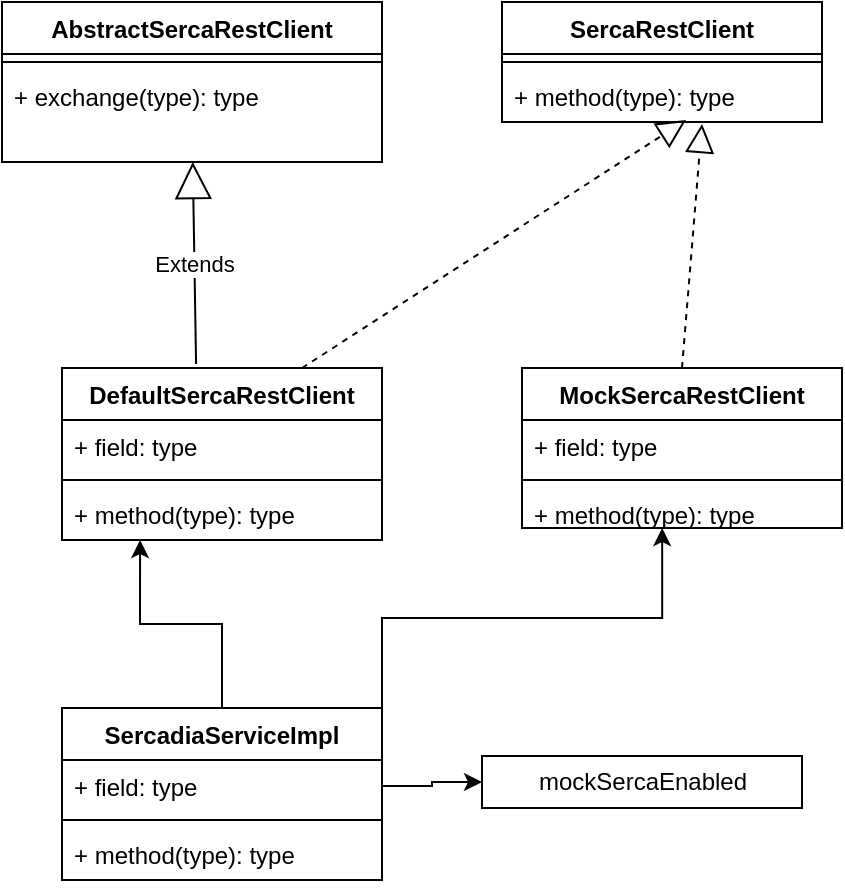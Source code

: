 <mxfile version="13.9.9" type="github">
  <diagram id="C5RBs43oDa-KdzZeNtuy" name="Page-1">
    <mxGraphModel dx="1186" dy="564" grid="1" gridSize="10" guides="1" tooltips="1" connect="1" arrows="1" fold="1" page="1" pageScale="1" pageWidth="827" pageHeight="1169" math="0" shadow="0">
      <root>
        <mxCell id="WIyWlLk6GJQsqaUBKTNV-0" />
        <mxCell id="WIyWlLk6GJQsqaUBKTNV-1" parent="WIyWlLk6GJQsqaUBKTNV-0" />
        <mxCell id="BwVQpNzadCACeYpbOint-18" value="Extends" style="endArrow=block;endSize=16;endFill=0;html=1;exitX=0.419;exitY=-0.023;exitDx=0;exitDy=0;exitPerimeter=0;" parent="WIyWlLk6GJQsqaUBKTNV-1" source="BwVQpNzadCACeYpbOint-13" target="BwVQpNzadCACeYpbOint-11" edge="1">
          <mxGeometry width="160" relative="1" as="geometry">
            <mxPoint x="330" y="320" as="sourcePoint" />
            <mxPoint x="490" y="320" as="targetPoint" />
          </mxGeometry>
        </mxCell>
        <mxCell id="BwVQpNzadCACeYpbOint-20" value="" style="endArrow=block;dashed=1;endFill=0;endSize=12;html=1;entryX=0.575;entryY=0.962;entryDx=0;entryDy=0;entryPerimeter=0;exitX=0.75;exitY=0;exitDx=0;exitDy=0;" parent="WIyWlLk6GJQsqaUBKTNV-1" source="BwVQpNzadCACeYpbOint-13" target="BwVQpNzadCACeYpbOint-7" edge="1">
          <mxGeometry width="160" relative="1" as="geometry">
            <mxPoint x="330" y="320" as="sourcePoint" />
            <mxPoint x="490" y="320" as="targetPoint" />
          </mxGeometry>
        </mxCell>
        <mxCell id="BwVQpNzadCACeYpbOint-25" value="" style="endArrow=block;dashed=1;endFill=0;endSize=12;html=1;exitX=0.5;exitY=0;exitDx=0;exitDy=0;" parent="WIyWlLk6GJQsqaUBKTNV-1" source="BwVQpNzadCACeYpbOint-21" edge="1">
          <mxGeometry width="160" relative="1" as="geometry">
            <mxPoint x="360" y="260" as="sourcePoint" />
            <mxPoint x="550" y="118" as="targetPoint" />
          </mxGeometry>
        </mxCell>
        <mxCell id="BwVQpNzadCACeYpbOint-13" value="DefaultSercaRestClient" style="swimlane;fontStyle=1;align=center;verticalAlign=top;childLayout=stackLayout;horizontal=1;startSize=26;horizontalStack=0;resizeParent=1;resizeParentMax=0;resizeLast=0;collapsible=1;marginBottom=0;" parent="WIyWlLk6GJQsqaUBKTNV-1" vertex="1">
          <mxGeometry x="230" y="240" width="160" height="86" as="geometry" />
        </mxCell>
        <mxCell id="BwVQpNzadCACeYpbOint-14" value="+ field: type" style="text;strokeColor=none;fillColor=none;align=left;verticalAlign=top;spacingLeft=4;spacingRight=4;overflow=hidden;rotatable=0;points=[[0,0.5],[1,0.5]];portConstraint=eastwest;" parent="BwVQpNzadCACeYpbOint-13" vertex="1">
          <mxGeometry y="26" width="160" height="26" as="geometry" />
        </mxCell>
        <mxCell id="BwVQpNzadCACeYpbOint-15" value="" style="line;strokeWidth=1;fillColor=none;align=left;verticalAlign=middle;spacingTop=-1;spacingLeft=3;spacingRight=3;rotatable=0;labelPosition=right;points=[];portConstraint=eastwest;" parent="BwVQpNzadCACeYpbOint-13" vertex="1">
          <mxGeometry y="52" width="160" height="8" as="geometry" />
        </mxCell>
        <mxCell id="BwVQpNzadCACeYpbOint-16" value="+ method(type): type" style="text;strokeColor=none;fillColor=none;align=left;verticalAlign=top;spacingLeft=4;spacingRight=4;overflow=hidden;rotatable=0;points=[[0,0.5],[1,0.5]];portConstraint=eastwest;" parent="BwVQpNzadCACeYpbOint-13" vertex="1">
          <mxGeometry y="60" width="160" height="26" as="geometry" />
        </mxCell>
        <mxCell id="BwVQpNzadCACeYpbOint-36" style="edgeStyle=orthogonalEdgeStyle;rounded=0;orthogonalLoop=1;jettySize=auto;html=1;exitX=1;exitY=0;exitDx=0;exitDy=0;entryX=0.438;entryY=1;entryDx=0;entryDy=0;entryPerimeter=0;" parent="WIyWlLk6GJQsqaUBKTNV-1" source="BwVQpNzadCACeYpbOint-26" target="BwVQpNzadCACeYpbOint-24" edge="1">
          <mxGeometry relative="1" as="geometry" />
        </mxCell>
        <mxCell id="BwVQpNzadCACeYpbOint-37" style="edgeStyle=orthogonalEdgeStyle;rounded=0;orthogonalLoop=1;jettySize=auto;html=1;exitX=0.5;exitY=0;exitDx=0;exitDy=0;entryX=0.244;entryY=1;entryDx=0;entryDy=0;entryPerimeter=0;" parent="WIyWlLk6GJQsqaUBKTNV-1" source="BwVQpNzadCACeYpbOint-26" target="BwVQpNzadCACeYpbOint-16" edge="1">
          <mxGeometry relative="1" as="geometry" />
        </mxCell>
        <mxCell id="BwVQpNzadCACeYpbOint-26" value="SercadiaServiceImpl" style="swimlane;fontStyle=1;align=center;verticalAlign=top;childLayout=stackLayout;horizontal=1;startSize=26;horizontalStack=0;resizeParent=1;resizeParentMax=0;resizeLast=0;collapsible=1;marginBottom=0;" parent="WIyWlLk6GJQsqaUBKTNV-1" vertex="1">
          <mxGeometry x="230" y="410" width="160" height="86" as="geometry" />
        </mxCell>
        <mxCell id="BwVQpNzadCACeYpbOint-27" value="+ field: type" style="text;strokeColor=none;fillColor=none;align=left;verticalAlign=top;spacingLeft=4;spacingRight=4;overflow=hidden;rotatable=0;points=[[0,0.5],[1,0.5]];portConstraint=eastwest;" parent="BwVQpNzadCACeYpbOint-26" vertex="1">
          <mxGeometry y="26" width="160" height="26" as="geometry" />
        </mxCell>
        <mxCell id="BwVQpNzadCACeYpbOint-28" value="" style="line;strokeWidth=1;fillColor=none;align=left;verticalAlign=middle;spacingTop=-1;spacingLeft=3;spacingRight=3;rotatable=0;labelPosition=right;points=[];portConstraint=eastwest;" parent="BwVQpNzadCACeYpbOint-26" vertex="1">
          <mxGeometry y="52" width="160" height="8" as="geometry" />
        </mxCell>
        <mxCell id="BwVQpNzadCACeYpbOint-29" value="+ method(type): type" style="text;strokeColor=none;fillColor=none;align=left;verticalAlign=top;spacingLeft=4;spacingRight=4;overflow=hidden;rotatable=0;points=[[0,0.5],[1,0.5]];portConstraint=eastwest;" parent="BwVQpNzadCACeYpbOint-26" vertex="1">
          <mxGeometry y="60" width="160" height="26" as="geometry" />
        </mxCell>
        <mxCell id="BwVQpNzadCACeYpbOint-34" value="mockSercaEnabled" style="html=1;" parent="WIyWlLk6GJQsqaUBKTNV-1" vertex="1">
          <mxGeometry x="440" y="434" width="160" height="26" as="geometry" />
        </mxCell>
        <mxCell id="BwVQpNzadCACeYpbOint-35" style="edgeStyle=orthogonalEdgeStyle;rounded=0;orthogonalLoop=1;jettySize=auto;html=1;exitX=1;exitY=0.5;exitDx=0;exitDy=0;" parent="WIyWlLk6GJQsqaUBKTNV-1" source="BwVQpNzadCACeYpbOint-27" target="BwVQpNzadCACeYpbOint-34" edge="1">
          <mxGeometry relative="1" as="geometry" />
        </mxCell>
        <mxCell id="BwVQpNzadCACeYpbOint-21" value="MockSercaRestClient" style="swimlane;fontStyle=1;align=center;verticalAlign=top;childLayout=stackLayout;horizontal=1;startSize=26;horizontalStack=0;resizeParent=1;resizeParentMax=0;resizeLast=0;collapsible=1;marginBottom=0;" parent="WIyWlLk6GJQsqaUBKTNV-1" vertex="1">
          <mxGeometry x="460" y="240" width="160" height="80" as="geometry" />
        </mxCell>
        <mxCell id="BwVQpNzadCACeYpbOint-22" value="+ field: type" style="text;strokeColor=none;fillColor=none;align=left;verticalAlign=top;spacingLeft=4;spacingRight=4;overflow=hidden;rotatable=0;points=[[0,0.5],[1,0.5]];portConstraint=eastwest;" parent="BwVQpNzadCACeYpbOint-21" vertex="1">
          <mxGeometry y="26" width="160" height="26" as="geometry" />
        </mxCell>
        <mxCell id="BwVQpNzadCACeYpbOint-23" value="" style="line;strokeWidth=1;fillColor=none;align=left;verticalAlign=middle;spacingTop=-1;spacingLeft=3;spacingRight=3;rotatable=0;labelPosition=right;points=[];portConstraint=eastwest;" parent="BwVQpNzadCACeYpbOint-21" vertex="1">
          <mxGeometry y="52" width="160" height="8" as="geometry" />
        </mxCell>
        <mxCell id="BwVQpNzadCACeYpbOint-24" value="+ method(type): type" style="text;strokeColor=none;fillColor=none;align=left;verticalAlign=top;spacingLeft=4;spacingRight=4;overflow=hidden;rotatable=0;points=[[0,0.5],[1,0.5]];portConstraint=eastwest;" parent="BwVQpNzadCACeYpbOint-21" vertex="1">
          <mxGeometry y="60" width="160" height="20" as="geometry" />
        </mxCell>
        <mxCell id="BwVQpNzadCACeYpbOint-4" value="SercaRestClient" style="swimlane;fontStyle=1;align=center;verticalAlign=top;childLayout=stackLayout;horizontal=1;startSize=26;horizontalStack=0;resizeParent=1;resizeParentMax=0;resizeLast=0;collapsible=1;marginBottom=0;" parent="WIyWlLk6GJQsqaUBKTNV-1" vertex="1">
          <mxGeometry x="450" y="57" width="160" height="60" as="geometry" />
        </mxCell>
        <mxCell id="BwVQpNzadCACeYpbOint-6" value="" style="line;strokeWidth=1;fillColor=none;align=left;verticalAlign=middle;spacingTop=-1;spacingLeft=3;spacingRight=3;rotatable=0;labelPosition=right;points=[];portConstraint=eastwest;" parent="BwVQpNzadCACeYpbOint-4" vertex="1">
          <mxGeometry y="26" width="160" height="8" as="geometry" />
        </mxCell>
        <mxCell id="BwVQpNzadCACeYpbOint-7" value="+ method(type): type" style="text;strokeColor=none;fillColor=none;align=left;verticalAlign=top;spacingLeft=4;spacingRight=4;overflow=hidden;rotatable=0;points=[[0,0.5],[1,0.5]];portConstraint=eastwest;" parent="BwVQpNzadCACeYpbOint-4" vertex="1">
          <mxGeometry y="34" width="160" height="26" as="geometry" />
        </mxCell>
        <mxCell id="BwVQpNzadCACeYpbOint-8" value="AbstractSercaRestClient" style="swimlane;fontStyle=1;align=center;verticalAlign=top;childLayout=stackLayout;horizontal=1;startSize=26;horizontalStack=0;resizeParent=1;resizeParentMax=0;resizeLast=0;collapsible=1;marginBottom=0;" parent="WIyWlLk6GJQsqaUBKTNV-1" vertex="1">
          <mxGeometry x="200" y="57" width="190" height="80" as="geometry" />
        </mxCell>
        <mxCell id="BwVQpNzadCACeYpbOint-10" value="" style="line;strokeWidth=1;fillColor=none;align=left;verticalAlign=middle;spacingTop=-1;spacingLeft=3;spacingRight=3;rotatable=0;labelPosition=right;points=[];portConstraint=eastwest;" parent="BwVQpNzadCACeYpbOint-8" vertex="1">
          <mxGeometry y="26" width="190" height="8" as="geometry" />
        </mxCell>
        <mxCell id="BwVQpNzadCACeYpbOint-11" value="+ exchange(type): type" style="text;strokeColor=none;fillColor=none;align=left;verticalAlign=top;spacingLeft=4;spacingRight=4;overflow=hidden;rotatable=0;points=[[0,0.5],[1,0.5]];portConstraint=eastwest;" parent="BwVQpNzadCACeYpbOint-8" vertex="1">
          <mxGeometry y="34" width="190" height="46" as="geometry" />
        </mxCell>
      </root>
    </mxGraphModel>
  </diagram>
</mxfile>
